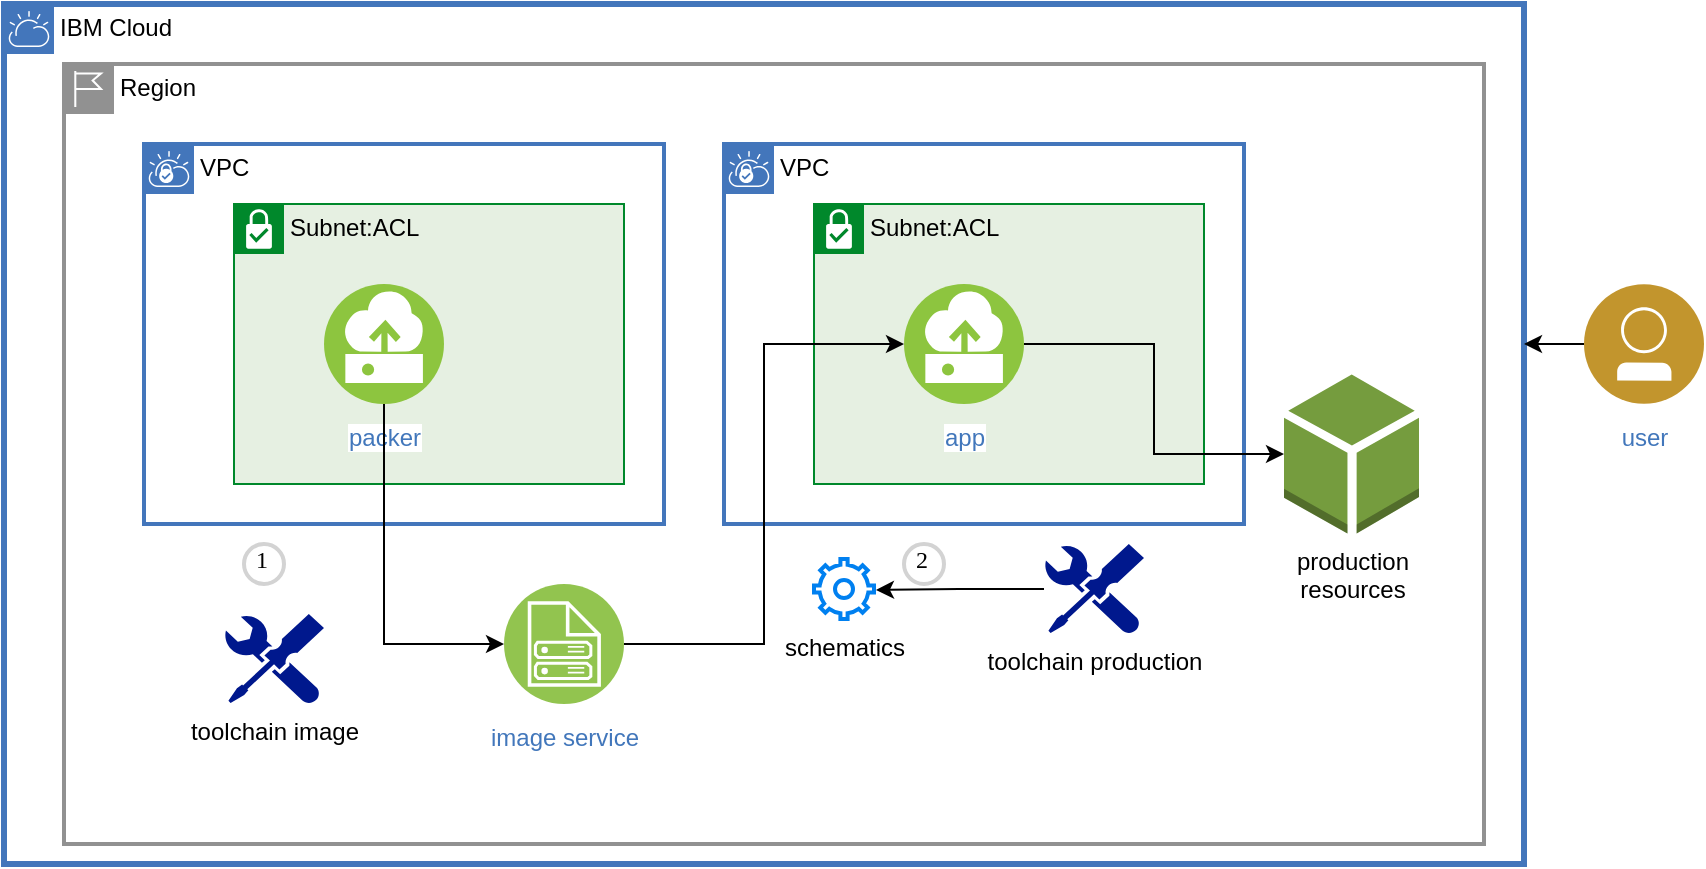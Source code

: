 <mxfile version="20.2.3" type="device"><diagram id="cIpMWd2H90pcteuCVQlz" name="Page-1"><mxGraphModel dx="936" dy="740" grid="1" gridSize="10" guides="1" tooltips="1" connect="1" arrows="1" fold="1" page="1" pageScale="1" pageWidth="1050" pageHeight="500" math="0" shadow="0"><root><mxCell id="0"/><mxCell id="1" parent="0"/><mxCell id="QMiC9FMfqU6KhqrDwJ1c-1" value="IBM Cloud" style="shape=mxgraph.ibm.box;prType=cloud;fontStyle=0;verticalAlign=top;align=left;spacingLeft=32;spacingTop=4;fillColor=none;rounded=0;whiteSpace=wrap;html=1;strokeColor=#4376BB;strokeWidth=3;dashed=0;container=1;spacing=-4;collapsible=0;expand=0;recursiveResize=0;" vertex="1" parent="1"><mxGeometry x="100" y="50" width="760" height="430" as="geometry"/></mxCell><mxCell id="QMiC9FMfqU6KhqrDwJ1c-2" value="Region" style="shape=mxgraph.ibm.box;prType=region;fontStyle=0;verticalAlign=top;align=left;spacingLeft=32;spacingTop=4;fillColor=none;rounded=0;whiteSpace=wrap;html=1;strokeColor=#919191;strokeWidth=2;dashed=0;container=1;spacing=-4;collapsible=0;expand=0;recursiveResize=0;" vertex="1" parent="1"><mxGeometry x="130" y="80" width="710" height="390" as="geometry"/></mxCell><mxCell id="QMiC9FMfqU6KhqrDwJ1c-9" value="VPC" style="shape=mxgraph.ibm.box;prType=vpc;fontStyle=0;verticalAlign=top;align=left;spacingLeft=32;spacingTop=4;fillColor=none;rounded=0;whiteSpace=wrap;html=1;strokeColor=#4376BB;strokeWidth=2;dashed=0;container=1;spacing=-4;collapsible=0;expand=0;recursiveResize=0;" vertex="1" parent="QMiC9FMfqU6KhqrDwJ1c-2"><mxGeometry x="330" y="40" width="260" height="190" as="geometry"/></mxCell><mxCell id="QMiC9FMfqU6KhqrDwJ1c-10" value="Subnet:ACL" style="shape=mxgraph.ibm.box;prType=subnet;fontStyle=0;verticalAlign=top;align=left;spacingLeft=32;spacingTop=4;fillColor=#E6F0E2;rounded=0;whiteSpace=wrap;html=1;strokeColor=#00882B;strokeWidth=1;dashed=0;container=1;spacing=-4;collapsible=0;expand=0;recursiveResize=0;" vertex="1" parent="QMiC9FMfqU6KhqrDwJ1c-2"><mxGeometry x="375" y="70" width="195" height="140" as="geometry"/></mxCell><mxCell id="QMiC9FMfqU6KhqrDwJ1c-11" value="app" style="aspect=fixed;perimeter=ellipsePerimeter;html=1;align=center;shadow=0;dashed=0;fontColor=#4277BB;labelBackgroundColor=#ffffff;fontSize=12;spacingTop=3;image;image=img/lib/ibm/vpc/Instance.svg;" vertex="1" parent="QMiC9FMfqU6KhqrDwJ1c-10"><mxGeometry x="45" y="40" width="60" height="60" as="geometry"/></mxCell><mxCell id="QMiC9FMfqU6KhqrDwJ1c-15" style="edgeStyle=orthogonalEdgeStyle;rounded=0;orthogonalLoop=1;jettySize=auto;html=1;entryX=0;entryY=0.5;entryDx=0;entryDy=0;" edge="1" parent="QMiC9FMfqU6KhqrDwJ1c-2" source="QMiC9FMfqU6KhqrDwJ1c-6" target="QMiC9FMfqU6KhqrDwJ1c-11"><mxGeometry relative="1" as="geometry"/></mxCell><mxCell id="QMiC9FMfqU6KhqrDwJ1c-6" value="image service" style="aspect=fixed;perimeter=ellipsePerimeter;html=1;align=center;shadow=0;dashed=0;fontColor=#4277BB;labelBackgroundColor=#ffffff;fontSize=12;spacingTop=3;image;image=img/lib/ibm/vpc/ImageService.svg;" vertex="1" parent="QMiC9FMfqU6KhqrDwJ1c-2"><mxGeometry x="220" y="260" width="60" height="60" as="geometry"/></mxCell><mxCell id="QMiC9FMfqU6KhqrDwJ1c-8" value="1" style="ellipse;whiteSpace=wrap;html=1;aspect=fixed;strokeWidth=2;fontFamily=Tahoma;spacingBottom=4;spacingRight=2;strokeColor=#d3d3d3;" vertex="1" parent="QMiC9FMfqU6KhqrDwJ1c-2"><mxGeometry x="90" y="240" width="20" height="20" as="geometry"/></mxCell><mxCell id="QMiC9FMfqU6KhqrDwJ1c-19" value="schematics" style="html=1;verticalLabelPosition=bottom;align=center;labelBackgroundColor=#ffffff;verticalAlign=top;strokeWidth=2;strokeColor=#0080F0;shadow=0;dashed=0;shape=mxgraph.ios7.icons.settings;" vertex="1" parent="QMiC9FMfqU6KhqrDwJ1c-2"><mxGeometry x="375" y="247.5" width="30" height="30" as="geometry"/></mxCell><mxCell id="QMiC9FMfqU6KhqrDwJ1c-17" value="2" style="ellipse;whiteSpace=wrap;html=1;aspect=fixed;strokeWidth=2;fontFamily=Tahoma;spacingBottom=4;spacingRight=2;strokeColor=#d3d3d3;" vertex="1" parent="QMiC9FMfqU6KhqrDwJ1c-2"><mxGeometry x="420" y="240" width="20" height="20" as="geometry"/></mxCell><mxCell id="QMiC9FMfqU6KhqrDwJ1c-22" value="toolchain image" style="sketch=0;aspect=fixed;pointerEvents=1;shadow=0;dashed=0;html=1;strokeColor=none;labelPosition=center;verticalLabelPosition=bottom;verticalAlign=top;align=center;fillColor=#00188D;shape=mxgraph.mscae.enterprise.tool;" vertex="1" parent="QMiC9FMfqU6KhqrDwJ1c-2"><mxGeometry x="80" y="275" width="50" height="45" as="geometry"/></mxCell><mxCell id="QMiC9FMfqU6KhqrDwJ1c-24" style="edgeStyle=orthogonalEdgeStyle;rounded=0;orthogonalLoop=1;jettySize=auto;html=1;entryX=1.033;entryY=0.517;entryDx=0;entryDy=0;entryPerimeter=0;" edge="1" parent="QMiC9FMfqU6KhqrDwJ1c-2" source="QMiC9FMfqU6KhqrDwJ1c-23" target="QMiC9FMfqU6KhqrDwJ1c-19"><mxGeometry relative="1" as="geometry"/></mxCell><mxCell id="QMiC9FMfqU6KhqrDwJ1c-23" value="toolchain production" style="sketch=0;aspect=fixed;pointerEvents=1;shadow=0;dashed=0;html=1;strokeColor=none;labelPosition=center;verticalLabelPosition=bottom;verticalAlign=top;align=center;fillColor=#00188D;shape=mxgraph.mscae.enterprise.tool;" vertex="1" parent="QMiC9FMfqU6KhqrDwJ1c-2"><mxGeometry x="490" y="240" width="50" height="45" as="geometry"/></mxCell><mxCell id="QMiC9FMfqU6KhqrDwJ1c-25" value="production&lt;br&gt;resources" style="outlineConnect=0;dashed=0;verticalLabelPosition=bottom;verticalAlign=top;align=center;html=1;shape=mxgraph.aws3.resources;fillColor=#759C3E;gradientColor=none;" vertex="1" parent="QMiC9FMfqU6KhqrDwJ1c-2"><mxGeometry x="610" y="155.25" width="67.5" height="79.5" as="geometry"/></mxCell><mxCell id="QMiC9FMfqU6KhqrDwJ1c-26" style="edgeStyle=orthogonalEdgeStyle;rounded=0;orthogonalLoop=1;jettySize=auto;html=1;" edge="1" parent="QMiC9FMfqU6KhqrDwJ1c-2" source="QMiC9FMfqU6KhqrDwJ1c-11" target="QMiC9FMfqU6KhqrDwJ1c-25"><mxGeometry relative="1" as="geometry"/></mxCell><mxCell id="QMiC9FMfqU6KhqrDwJ1c-3" value="VPC" style="shape=mxgraph.ibm.box;prType=vpc;fontStyle=0;verticalAlign=top;align=left;spacingLeft=32;spacingTop=4;fillColor=none;rounded=0;whiteSpace=wrap;html=1;strokeColor=#4376BB;strokeWidth=2;dashed=0;container=1;spacing=-4;collapsible=0;expand=0;recursiveResize=0;" vertex="1" parent="1"><mxGeometry x="170" y="120" width="260" height="190" as="geometry"/></mxCell><mxCell id="QMiC9FMfqU6KhqrDwJ1c-4" value="Subnet:ACL" style="shape=mxgraph.ibm.box;prType=subnet;fontStyle=0;verticalAlign=top;align=left;spacingLeft=32;spacingTop=4;fillColor=#E6F0E2;rounded=0;whiteSpace=wrap;html=1;strokeColor=#00882B;strokeWidth=1;dashed=0;container=1;spacing=-4;collapsible=0;expand=0;recursiveResize=0;" vertex="1" parent="1"><mxGeometry x="215" y="150" width="195" height="140" as="geometry"/></mxCell><mxCell id="QMiC9FMfqU6KhqrDwJ1c-5" value="packer" style="aspect=fixed;perimeter=ellipsePerimeter;html=1;align=center;shadow=0;dashed=0;fontColor=#4277BB;labelBackgroundColor=#ffffff;fontSize=12;spacingTop=3;image;image=img/lib/ibm/vpc/Instance.svg;" vertex="1" parent="QMiC9FMfqU6KhqrDwJ1c-4"><mxGeometry x="45" y="40" width="60" height="60" as="geometry"/></mxCell><mxCell id="QMiC9FMfqU6KhqrDwJ1c-7" style="edgeStyle=orthogonalEdgeStyle;rounded=0;orthogonalLoop=1;jettySize=auto;html=1;entryX=0;entryY=0.5;entryDx=0;entryDy=0;" edge="1" parent="1" source="QMiC9FMfqU6KhqrDwJ1c-5" target="QMiC9FMfqU6KhqrDwJ1c-6"><mxGeometry relative="1" as="geometry"><Array as="points"><mxPoint x="290" y="370"/></Array></mxGeometry></mxCell><mxCell id="QMiC9FMfqU6KhqrDwJ1c-16" style="edgeStyle=orthogonalEdgeStyle;rounded=0;orthogonalLoop=1;jettySize=auto;html=1;" edge="1" parent="1" source="QMiC9FMfqU6KhqrDwJ1c-14"><mxGeometry relative="1" as="geometry"><mxPoint x="860" y="220" as="targetPoint"/></mxGeometry></mxCell><mxCell id="QMiC9FMfqU6KhqrDwJ1c-14" value="user" style="aspect=fixed;perimeter=ellipsePerimeter;html=1;align=center;shadow=0;dashed=0;fontColor=#4277BB;labelBackgroundColor=#ffffff;fontSize=12;spacingTop=3;image;image=img/lib/ibm/users/user.svg;" vertex="1" parent="1"><mxGeometry x="890" y="190" width="60" height="60" as="geometry"/></mxCell></root></mxGraphModel></diagram></mxfile>